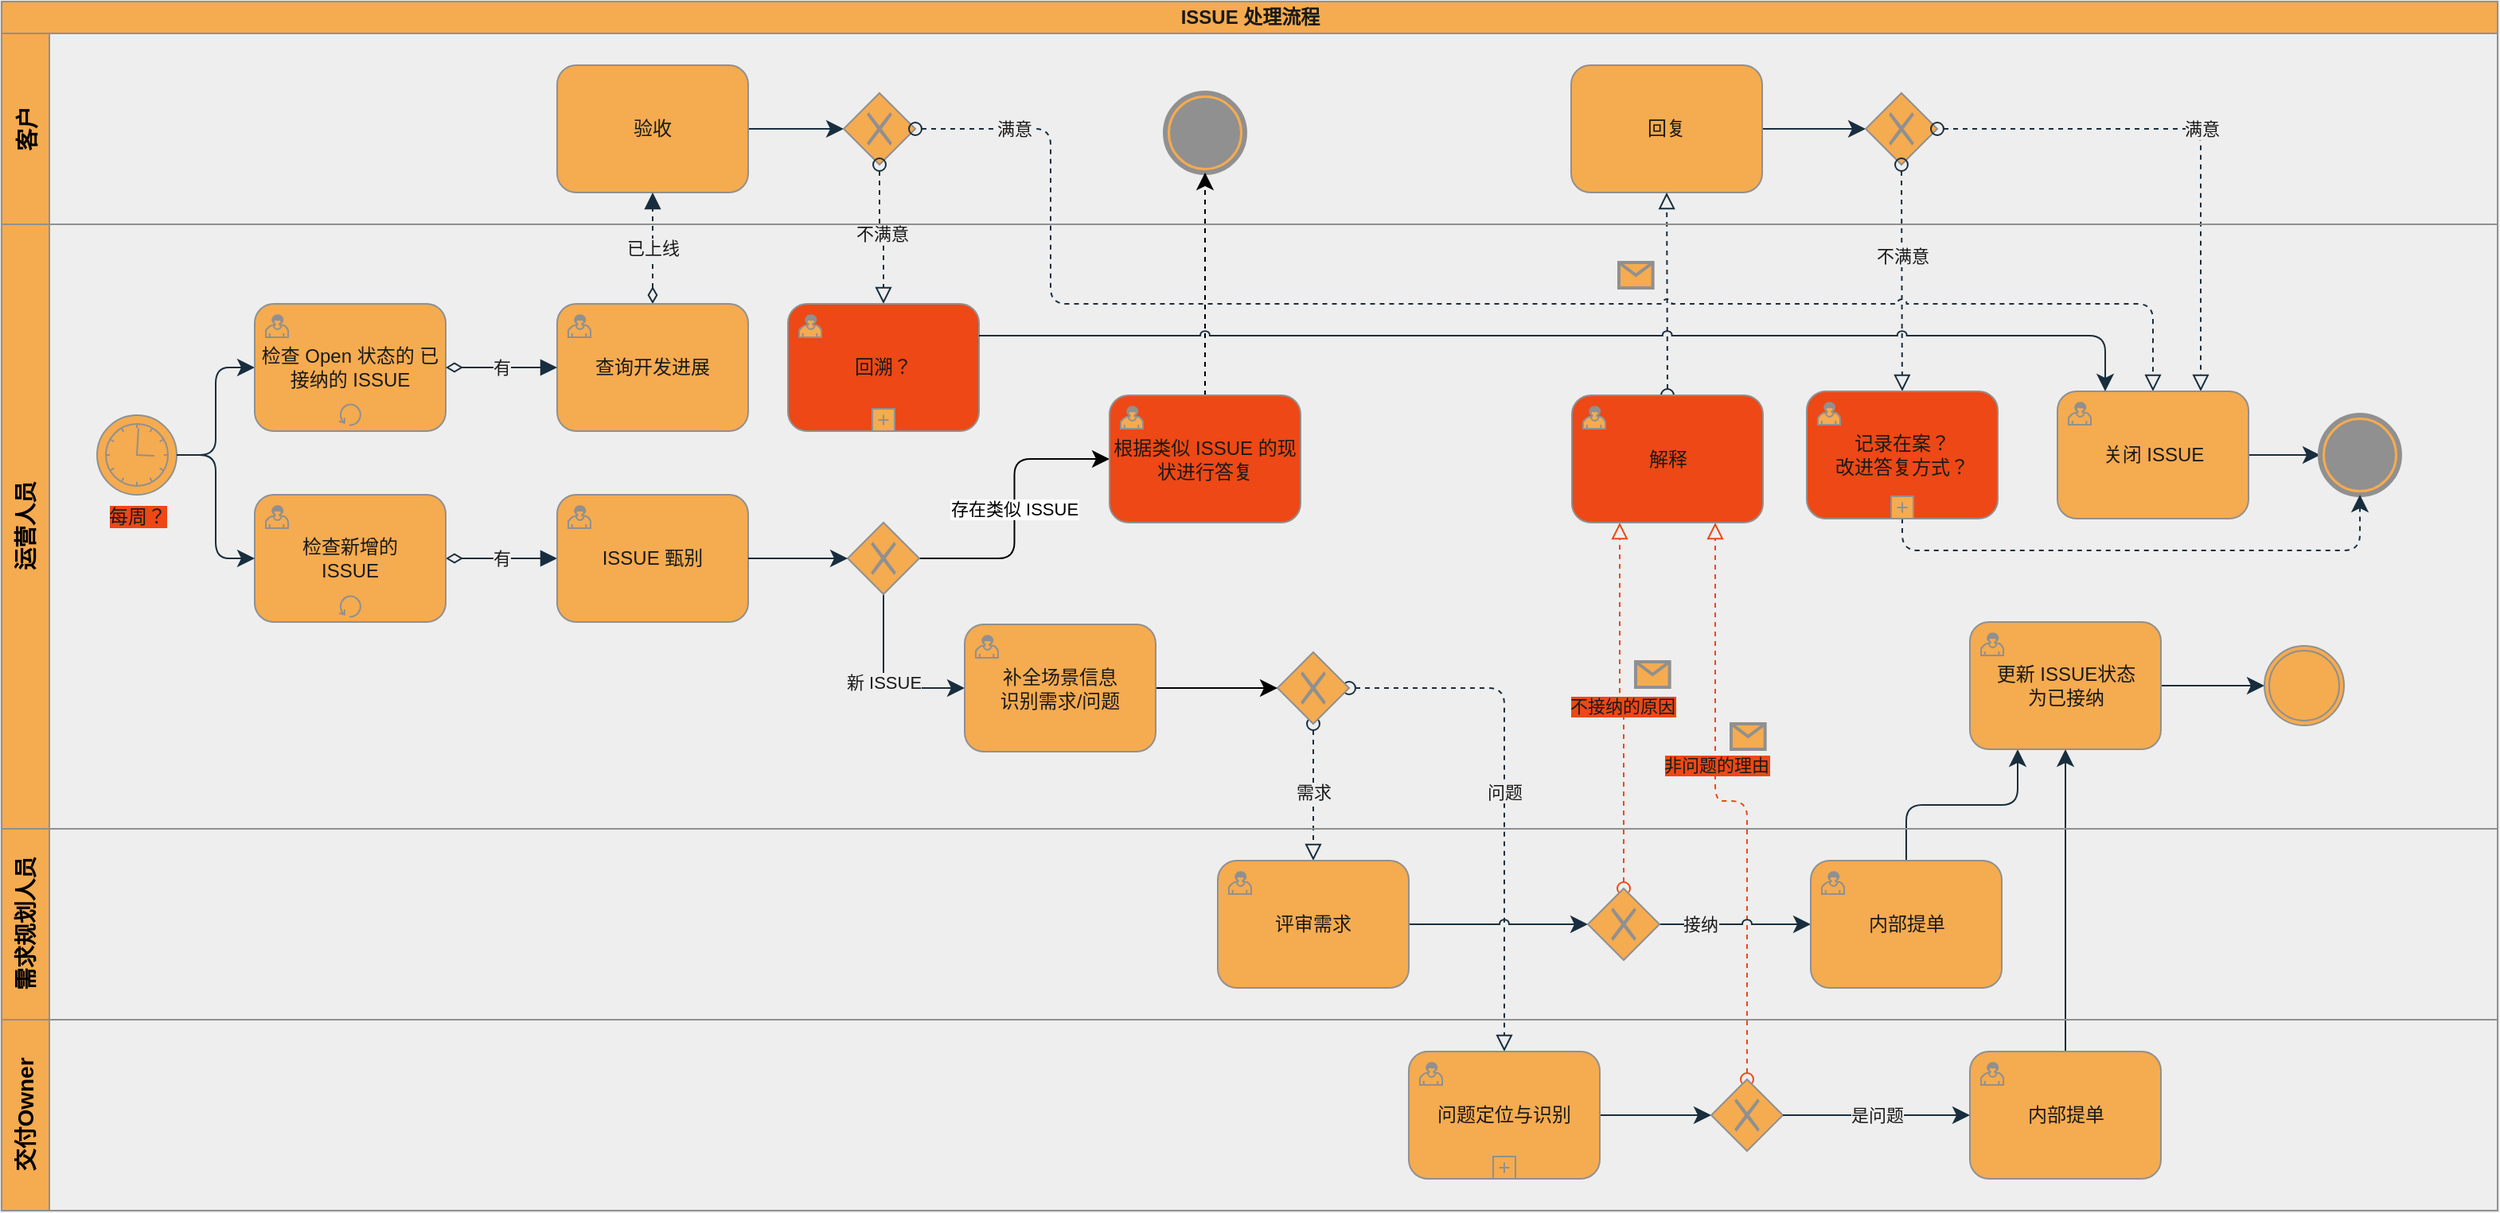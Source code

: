 <mxfile version="14.6.3" type="github" pages="2">
  <diagram name="ISSUE 处理流程" id="2a216829-ef6e-dabb-86c1-c78162f3ba2b">
    <mxGraphModel dx="1671" dy="-326" grid="0" gridSize="10" guides="1" tooltips="1" connect="0" arrows="1" fold="1" page="0" pageScale="1" pageWidth="850" pageHeight="1100" background="#EEEEEE" math="0" shadow="0">
      <root>
        <mxCell id="0" />
        <mxCell id="1" parent="0" />
        <mxCell id="vUwZyT3lxK7mWfGsbB_e-20" value="ISSUE 处理流程" style="swimlane;html=1;childLayout=stackLayout;resizeParent=1;resizeParentMax=0;horizontal=1;startSize=20;horizontalStack=0;fillColor=#F5AB50;strokeColor=#909090;fontColor=#1A1A1A;" vertex="1" parent="1">
          <mxGeometry x="27" y="1340" width="1568" height="760" as="geometry" />
        </mxCell>
        <mxCell id="vUwZyT3lxK7mWfGsbB_e-64" value="客户" style="swimlane;startSize=30;horizontal=0;fillColor=#F5AB50;strokeColor=#909090;fontSize=14;fontStyle=1" vertex="1" parent="vUwZyT3lxK7mWfGsbB_e-20">
          <mxGeometry y="20" width="1568" height="120" as="geometry" />
        </mxCell>
        <mxCell id="vUwZyT3lxK7mWfGsbB_e-69" style="edgeStyle=orthogonalEdgeStyle;rounded=1;orthogonalLoop=1;jettySize=auto;html=1;entryX=0;entryY=0.5;entryDx=0;entryDy=0;jumpStyle=arc;endSize=8;startSize=8;labelBackgroundColor=#EEEEEE;strokeColor=#182E3E;fontColor=#1A1A1A;" edge="1" parent="vUwZyT3lxK7mWfGsbB_e-64" source="vUwZyT3lxK7mWfGsbB_e-65" target="vUwZyT3lxK7mWfGsbB_e-68">
          <mxGeometry relative="1" as="geometry" />
        </mxCell>
        <mxCell id="vUwZyT3lxK7mWfGsbB_e-65" value="回复" style="shape=ext;rounded=1;html=1;whiteSpace=wrap;fillColor=#F5AB50;strokeColor=#909090;fontColor=#1A1A1A;" vertex="1" parent="vUwZyT3lxK7mWfGsbB_e-64">
          <mxGeometry x="986" y="20" width="120" height="80" as="geometry" />
        </mxCell>
        <mxCell id="vUwZyT3lxK7mWfGsbB_e-68" value="" style="shape=mxgraph.bpmn.shape;html=1;verticalLabelPosition=bottom;verticalAlign=top;align=center;perimeter=rhombusPerimeter;background=gateway;outlineConnect=0;outline=none;symbol=exclusiveGw;fontFamily=Helvetica;fontSize=12;fontColor=#1A1A1A;strokeColor=#909090;fillColor=#F5AB50;labelBackgroundColor=#EEEEEE;" vertex="1" parent="vUwZyT3lxK7mWfGsbB_e-64">
          <mxGeometry x="1171" y="37.5" width="45" height="45" as="geometry" />
        </mxCell>
        <mxCell id="vUwZyT3lxK7mWfGsbB_e-140" style="edgeStyle=orthogonalEdgeStyle;rounded=1;jumpStyle=arc;orthogonalLoop=1;jettySize=auto;html=1;entryX=0;entryY=0.5;entryDx=0;entryDy=0;startArrow=none;startFill=0;startSize=8;endSize=8;labelBackgroundColor=#EEEEEE;strokeColor=#182E3E;fontColor=#1A1A1A;" edge="1" parent="vUwZyT3lxK7mWfGsbB_e-64" source="vUwZyT3lxK7mWfGsbB_e-93" target="vUwZyT3lxK7mWfGsbB_e-139">
          <mxGeometry relative="1" as="geometry" />
        </mxCell>
        <mxCell id="vUwZyT3lxK7mWfGsbB_e-93" value="验收" style="shape=ext;rounded=1;html=1;whiteSpace=wrap;fillColor=#F5AB50;strokeColor=#909090;fontColor=#1A1A1A;" vertex="1" parent="vUwZyT3lxK7mWfGsbB_e-64">
          <mxGeometry x="349" y="20" width="120" height="80" as="geometry" />
        </mxCell>
        <mxCell id="vUwZyT3lxK7mWfGsbB_e-139" value="" style="shape=mxgraph.bpmn.shape;html=1;verticalLabelPosition=bottom;verticalAlign=top;align=center;perimeter=rhombusPerimeter;background=gateway;outlineConnect=0;outline=none;symbol=exclusiveGw;fontFamily=Helvetica;fontSize=12;fontColor=#1A1A1A;strokeColor=#909090;fillColor=#F5AB50;labelBackgroundColor=#EEEEEE;" vertex="1" parent="vUwZyT3lxK7mWfGsbB_e-64">
          <mxGeometry x="529" y="37.5" width="45" height="45" as="geometry" />
        </mxCell>
        <mxCell id="ytb63_vas8KU5jVieyob-8" value="" style="shape=mxgraph.bpmn.shape;html=1;verticalLabelPosition=bottom;verticalAlign=top;align=center;perimeter=ellipsePerimeter;outlineConnect=0;outline=end;symbol=terminate;labelBackgroundColor=#EEEEEE;fillColor=#F5AB50;strokeColor=#909090;fontColor=#1A1A1A;" vertex="1" parent="vUwZyT3lxK7mWfGsbB_e-64">
          <mxGeometry x="731" y="37.5" width="50" height="50" as="geometry" />
        </mxCell>
        <mxCell id="vUwZyT3lxK7mWfGsbB_e-55" value="&lt;div&gt;非问题的理由&lt;br&gt;&lt;/div&gt;" style="startArrow=oval;startFill=0;startSize=8;endArrow=block;endFill=0;endSize=8;dashed=1;html=1;fontFamily=Helvetica;fontSize=11;fontColor=#1A1A1A;align=center;edgeStyle=orthogonalEdgeStyle;jumpStyle=arc;entryX=0.75;entryY=1;entryDx=0;entryDy=0;rounded=1;labelBackgroundColor=#ED4815;strokeColor=#ED4815;" edge="1" parent="vUwZyT3lxK7mWfGsbB_e-20" source="vUwZyT3lxK7mWfGsbB_e-49" target="vUwZyT3lxK7mWfGsbB_e-52">
          <mxGeometry x="0.176" relative="1" as="geometry">
            <mxPoint as="offset" />
          </mxGeometry>
        </mxCell>
        <mxCell id="vUwZyT3lxK7mWfGsbB_e-66" style="startArrow=oval;startFill=0;startSize=8;endArrow=block;endFill=0;endSize=8;dashed=1;html=1;fontFamily=Helvetica;fontSize=11;fontColor=#1A1A1A;align=center;strokeColor=#182E3E;edgeStyle=orthogonalEdgeStyle;jumpStyle=arc;rounded=1;labelBackgroundColor=#EEEEEE;" edge="1" parent="vUwZyT3lxK7mWfGsbB_e-20" source="vUwZyT3lxK7mWfGsbB_e-52" target="vUwZyT3lxK7mWfGsbB_e-65">
          <mxGeometry relative="1" as="geometry" />
        </mxCell>
        <mxCell id="vUwZyT3lxK7mWfGsbB_e-70" value="满意" style="edgeStyle=orthogonalEdgeStyle;rounded=1;orthogonalLoop=1;jettySize=auto;html=1;dashed=1;endFill=0;endArrow=block;endSize=8;startFill=0;startArrow=oval;startSize=8;jumpStyle=arc;entryX=0.75;entryY=0;entryDx=0;entryDy=0;labelBackgroundColor=#EEEEEE;strokeColor=#182E3E;fontColor=#1A1A1A;" edge="1" parent="vUwZyT3lxK7mWfGsbB_e-20" source="vUwZyT3lxK7mWfGsbB_e-68" target="vUwZyT3lxK7mWfGsbB_e-60">
          <mxGeometry relative="1" as="geometry" />
        </mxCell>
        <mxCell id="vUwZyT3lxK7mWfGsbB_e-73" value="不满意" style="edgeStyle=orthogonalEdgeStyle;rounded=1;orthogonalLoop=1;jettySize=auto;html=1;dashed=1;endFill=0;endArrow=block;endSize=8;startFill=0;startArrow=oval;startSize=8;exitX=0.5;exitY=1;exitDx=0;exitDy=0;jumpStyle=arc;labelBackgroundColor=#EEEEEE;strokeColor=#182E3E;fontColor=#1A1A1A;" edge="1" parent="vUwZyT3lxK7mWfGsbB_e-20" source="vUwZyT3lxK7mWfGsbB_e-68" target="vUwZyT3lxK7mWfGsbB_e-77">
          <mxGeometry x="-0.193" relative="1" as="geometry">
            <mxPoint x="1065" y="245" as="targetPoint" />
            <mxPoint as="offset" />
          </mxGeometry>
        </mxCell>
        <mxCell id="vUwZyT3lxK7mWfGsbB_e-119" value="&lt;div&gt;不接纳的原因&lt;br&gt;&lt;/div&gt;" style="edgeStyle=orthogonalEdgeStyle;rounded=1;jumpStyle=arc;orthogonalLoop=1;jettySize=auto;html=1;startArrow=oval;startFill=0;dashed=1;endFill=0;endArrow=block;endSize=8;startSize=8;entryX=0.25;entryY=1;entryDx=0;entryDy=0;labelBackgroundColor=#ED4815;fontColor=#1A1A1A;strokeColor=#ED4815;" edge="1" parent="vUwZyT3lxK7mWfGsbB_e-20" source="vUwZyT3lxK7mWfGsbB_e-113" target="vUwZyT3lxK7mWfGsbB_e-52">
          <mxGeometry relative="1" as="geometry" />
        </mxCell>
        <mxCell id="vUwZyT3lxK7mWfGsbB_e-127" value="已上线" style="edgeStyle=orthogonalEdgeStyle;rounded=1;jumpStyle=arc;orthogonalLoop=1;jettySize=auto;html=1;startArrow=diamondThin;startFill=0;startSize=8;endSize=8;endFill=1;endArrow=block;dashed=1;labelBackgroundColor=#EEEEEE;strokeColor=#182E3E;fontColor=#1A1A1A;" edge="1" parent="vUwZyT3lxK7mWfGsbB_e-20" source="vUwZyT3lxK7mWfGsbB_e-125" target="vUwZyT3lxK7mWfGsbB_e-93">
          <mxGeometry relative="1" as="geometry" />
        </mxCell>
        <mxCell id="vUwZyT3lxK7mWfGsbB_e-141" value="满意" style="edgeStyle=orthogonalEdgeStyle;rounded=1;jumpStyle=arc;orthogonalLoop=1;jettySize=auto;html=1;entryX=0.5;entryY=0;entryDx=0;entryDy=0;startArrow=oval;startFill=0;startSize=8;endSize=8;dashed=1;endFill=0;endArrow=block;exitX=1;exitY=0.5;exitDx=0;exitDy=0;labelBackgroundColor=#EEEEEE;strokeColor=#182E3E;fontColor=#1A1A1A;" edge="1" parent="vUwZyT3lxK7mWfGsbB_e-20" source="vUwZyT3lxK7mWfGsbB_e-139" target="vUwZyT3lxK7mWfGsbB_e-60">
          <mxGeometry x="-0.87" relative="1" as="geometry">
            <Array as="points">
              <mxPoint x="659" y="80" />
              <mxPoint x="659" y="190" />
              <mxPoint x="1352" y="190" />
            </Array>
            <mxPoint as="offset" />
          </mxGeometry>
        </mxCell>
        <mxCell id="vUwZyT3lxK7mWfGsbB_e-145" value="不满意" style="edgeStyle=orthogonalEdgeStyle;rounded=1;jumpStyle=arc;orthogonalLoop=1;jettySize=auto;html=1;entryX=0.5;entryY=0;entryDx=0;entryDy=0;startArrow=oval;startFill=0;startSize=8;endSize=8;dashed=1;endFill=0;endArrow=block;labelBackgroundColor=#EEEEEE;strokeColor=#182E3E;fontColor=#1A1A1A;" edge="1" parent="vUwZyT3lxK7mWfGsbB_e-20" source="vUwZyT3lxK7mWfGsbB_e-139" target="vUwZyT3lxK7mWfGsbB_e-142">
          <mxGeometry relative="1" as="geometry" />
        </mxCell>
        <mxCell id="ytb63_vas8KU5jVieyob-9" style="edgeStyle=orthogonalEdgeStyle;curved=0;rounded=1;sketch=0;orthogonalLoop=1;jettySize=auto;html=1;dashed=1;endSize=8;startSize=8;" edge="1" parent="vUwZyT3lxK7mWfGsbB_e-20" source="ytb63_vas8KU5jVieyob-5" target="ytb63_vas8KU5jVieyob-8">
          <mxGeometry relative="1" as="geometry" />
        </mxCell>
        <mxCell id="vUwZyT3lxK7mWfGsbB_e-83" style="edgeStyle=orthogonalEdgeStyle;rounded=1;orthogonalLoop=1;jettySize=auto;html=1;jumpStyle=arc;endSize=8;startSize=8;labelBackgroundColor=#EEEEEE;strokeColor=#182E3E;fontColor=#1A1A1A;" edge="1" parent="vUwZyT3lxK7mWfGsbB_e-20" source="vUwZyT3lxK7mWfGsbB_e-56" target="vUwZyT3lxK7mWfGsbB_e-81">
          <mxGeometry relative="1" as="geometry" />
        </mxCell>
        <mxCell id="vUwZyT3lxK7mWfGsbB_e-124" style="edgeStyle=orthogonalEdgeStyle;rounded=1;jumpStyle=arc;orthogonalLoop=1;jettySize=auto;html=1;startArrow=none;startFill=0;endSize=8;startSize=8;entryX=0.25;entryY=1;entryDx=0;entryDy=0;labelBackgroundColor=#EEEEEE;strokeColor=#182E3E;fontColor=#1A1A1A;" edge="1" parent="vUwZyT3lxK7mWfGsbB_e-20" source="vUwZyT3lxK7mWfGsbB_e-120" target="vUwZyT3lxK7mWfGsbB_e-81">
          <mxGeometry relative="1" as="geometry" />
        </mxCell>
        <mxCell id="vUwZyT3lxK7mWfGsbB_e-44" value="需求" style="startArrow=oval;startFill=0;startSize=8;endArrow=block;endFill=0;endSize=8;dashed=1;html=1;fontFamily=Helvetica;fontSize=11;fontColor=#1A1A1A;align=center;strokeColor=#182E3E;edgeStyle=orthogonalEdgeStyle;jumpStyle=arc;rounded=1;labelBackgroundColor=#EEEEEE;entryX=0.5;entryY=0;entryDx=0;entryDy=0;" edge="1" parent="vUwZyT3lxK7mWfGsbB_e-20" source="vUwZyT3lxK7mWfGsbB_e-18" target="ytb63_vas8KU5jVieyob-14">
          <mxGeometry relative="1" as="geometry">
            <mxPoint x="800" y="540" as="targetPoint" />
          </mxGeometry>
        </mxCell>
        <mxCell id="vUwZyT3lxK7mWfGsbB_e-48" value="问题" style="startArrow=oval;startFill=0;startSize=8;endArrow=block;endFill=0;endSize=8;dashed=1;html=1;fontFamily=Helvetica;fontSize=11;fontColor=#1A1A1A;align=center;strokeColor=#182E3E;edgeStyle=orthogonalEdgeStyle;jumpStyle=arc;rounded=1;labelBackgroundColor=#EEEEEE;" edge="1" parent="vUwZyT3lxK7mWfGsbB_e-20" source="vUwZyT3lxK7mWfGsbB_e-18" target="vUwZyT3lxK7mWfGsbB_e-45">
          <mxGeometry relative="1" as="geometry" />
        </mxCell>
        <mxCell id="vUwZyT3lxK7mWfGsbB_e-21" value="运营人员" style="swimlane;html=1;startSize=30;horizontal=0;swimlaneFillColor=none;fillColor=#F5AB50;strokeColor=#909090;fontSize=14;fontStyle=1" vertex="1" parent="vUwZyT3lxK7mWfGsbB_e-20">
          <mxGeometry y="140" width="1568" height="380" as="geometry" />
        </mxCell>
        <mxCell id="vUwZyT3lxK7mWfGsbB_e-90" style="edgeStyle=orthogonalEdgeStyle;rounded=1;orthogonalLoop=1;jettySize=auto;html=1;entryX=0;entryY=0.5;entryDx=0;entryDy=0;jumpStyle=arc;endSize=8;startSize=8;labelBackgroundColor=#EEEEEE;strokeColor=#182E3E;fontColor=#1A1A1A;" edge="1" parent="vUwZyT3lxK7mWfGsbB_e-21" source="vUwZyT3lxK7mWfGsbB_e-1" target="vUwZyT3lxK7mWfGsbB_e-86">
          <mxGeometry relative="1" as="geometry" />
        </mxCell>
        <mxCell id="vUwZyT3lxK7mWfGsbB_e-1" value="每周？" style="shape=mxgraph.bpmn.shape;html=1;verticalLabelPosition=bottom;verticalAlign=top;align=center;perimeter=ellipsePerimeter;outlineConnect=0;outline=standard;symbol=timer;labelBackgroundColor=#ED4815;fillColor=#F5AB50;strokeColor=#909090;fontColor=#1A1A1A;" vertex="1" parent="vUwZyT3lxK7mWfGsbB_e-21">
          <mxGeometry x="60" y="120" width="50" height="50" as="geometry" />
        </mxCell>
        <mxCell id="vUwZyT3lxK7mWfGsbB_e-13" value="有" style="startArrow=diamondThin;startFill=0;startSize=8;endArrow=block;endFill=1;endSize=8;html=1;fontFamily=Helvetica;fontSize=11;fontColor=#1A1A1A;align=center;strokeColor=#182E3E;edgeStyle=orthogonalEdgeStyle;rounded=1;labelBackgroundColor=#EEEEEE;" edge="1" parent="vUwZyT3lxK7mWfGsbB_e-21" source="vUwZyT3lxK7mWfGsbB_e-32" target="vUwZyT3lxK7mWfGsbB_e-36">
          <mxGeometry relative="1" as="geometry">
            <mxPoint x="364" y="210" as="sourcePoint" />
            <mxPoint x="519" y="210" as="targetPoint" />
          </mxGeometry>
        </mxCell>
        <mxCell id="vUwZyT3lxK7mWfGsbB_e-18" value="" style="shape=mxgraph.bpmn.shape;html=1;verticalLabelPosition=bottom;verticalAlign=top;align=center;perimeter=rhombusPerimeter;background=gateway;outlineConnect=0;outline=none;symbol=exclusiveGw;fontFamily=Helvetica;fontSize=12;fontColor=#1A1A1A;strokeColor=#909090;fillColor=#F5AB50;labelBackgroundColor=#EEEEEE;" vertex="1" parent="vUwZyT3lxK7mWfGsbB_e-21">
          <mxGeometry x="801.5" y="269" width="45" height="45" as="geometry" />
        </mxCell>
        <mxCell id="vUwZyT3lxK7mWfGsbB_e-32" value="&lt;div&gt;检查新增的 &lt;br&gt;&lt;/div&gt;&lt;div&gt;ISSUE&lt;/div&gt;" style="html=1;whiteSpace=wrap;rounded=1;dropTarget=0;fillColor=#F5AB50;strokeColor=#909090;fontColor=#1A1A1A;" vertex="1" parent="vUwZyT3lxK7mWfGsbB_e-21">
          <mxGeometry x="159" y="170" width="120" height="80" as="geometry" />
        </mxCell>
        <mxCell id="vUwZyT3lxK7mWfGsbB_e-33" value="" style="html=1;shape=mxgraph.bpmn.user_task;outlineConnect=0;fillColor=#F5AB50;strokeColor=#909090;fontColor=#1A1A1A;" vertex="1" parent="vUwZyT3lxK7mWfGsbB_e-32">
          <mxGeometry width="14" height="14" relative="1" as="geometry">
            <mxPoint x="7" y="7" as="offset" />
          </mxGeometry>
        </mxCell>
        <mxCell id="vUwZyT3lxK7mWfGsbB_e-35" value="" style="edgeStyle=orthogonalEdgeStyle;rounded=1;orthogonalLoop=1;jettySize=auto;html=1;endArrow=classic;entryX=0;entryY=0.5;entryDx=0;entryDy=0;jumpStyle=arc;endSize=8;startSize=8;labelBackgroundColor=#EEEEEE;strokeColor=#182E3E;fontColor=#1A1A1A;" edge="1" parent="vUwZyT3lxK7mWfGsbB_e-21" source="vUwZyT3lxK7mWfGsbB_e-1" target="vUwZyT3lxK7mWfGsbB_e-32">
          <mxGeometry relative="1" as="geometry">
            <mxPoint x="59" y="1525" as="sourcePoint" />
            <mxPoint x="149" y="1525" as="targetPoint" />
          </mxGeometry>
        </mxCell>
        <mxCell id="vUwZyT3lxK7mWfGsbB_e-39" value="新 ISSUE" style="edgeStyle=orthogonalEdgeStyle;rounded=1;orthogonalLoop=1;jettySize=auto;html=1;entryX=0;entryY=0.5;entryDx=0;entryDy=0;jumpStyle=arc;endSize=8;startSize=8;labelBackgroundColor=#EEEEEE;strokeColor=#182E3E;fontColor=#1A1A1A;startArrow=none;exitX=0.5;exitY=1;exitDx=0;exitDy=0;" edge="1" parent="vUwZyT3lxK7mWfGsbB_e-21" source="ytb63_vas8KU5jVieyob-3" target="ytb63_vas8KU5jVieyob-10">
          <mxGeometry relative="1" as="geometry" />
        </mxCell>
        <mxCell id="vUwZyT3lxK7mWfGsbB_e-36" value="ISSUE 甄别" style="html=1;whiteSpace=wrap;rounded=1;dropTarget=0;fillColor=#F5AB50;strokeColor=#909090;fontColor=#1A1A1A;" vertex="1" parent="vUwZyT3lxK7mWfGsbB_e-21">
          <mxGeometry x="349" y="170" width="120" height="80" as="geometry" />
        </mxCell>
        <mxCell id="vUwZyT3lxK7mWfGsbB_e-37" value="" style="html=1;shape=mxgraph.bpmn.user_task;outlineConnect=0;fillColor=#F5AB50;strokeColor=#909090;fontColor=#1A1A1A;" vertex="1" parent="vUwZyT3lxK7mWfGsbB_e-36">
          <mxGeometry width="14" height="14" relative="1" as="geometry">
            <mxPoint x="7" y="7" as="offset" />
          </mxGeometry>
        </mxCell>
        <mxCell id="vUwZyT3lxK7mWfGsbB_e-52" value="解释" style="html=1;whiteSpace=wrap;rounded=1;dropTarget=0;fillColor=#ED4815;strokeColor=#909090;fontColor=#1A1A1A;" vertex="1" parent="vUwZyT3lxK7mWfGsbB_e-21">
          <mxGeometry x="986.5" y="107.5" width="120" height="80" as="geometry" />
        </mxCell>
        <mxCell id="vUwZyT3lxK7mWfGsbB_e-53" value="" style="html=1;shape=mxgraph.bpmn.user_task;outlineConnect=0;fillColor=#F5AB50;strokeColor=#909090;fontColor=#1A1A1A;" vertex="1" parent="vUwZyT3lxK7mWfGsbB_e-52">
          <mxGeometry width="14" height="14" relative="1" as="geometry">
            <mxPoint x="7" y="7" as="offset" />
          </mxGeometry>
        </mxCell>
        <mxCell id="vUwZyT3lxK7mWfGsbB_e-76" style="edgeStyle=orthogonalEdgeStyle;rounded=1;orthogonalLoop=1;jettySize=auto;html=1;jumpStyle=arc;endSize=8;startSize=8;labelBackgroundColor=#EEEEEE;strokeColor=#182E3E;fontColor=#1A1A1A;" edge="1" parent="vUwZyT3lxK7mWfGsbB_e-21" source="vUwZyT3lxK7mWfGsbB_e-60" target="vUwZyT3lxK7mWfGsbB_e-75">
          <mxGeometry relative="1" as="geometry" />
        </mxCell>
        <mxCell id="vUwZyT3lxK7mWfGsbB_e-60" value="关闭 ISSUE" style="html=1;whiteSpace=wrap;rounded=1;dropTarget=0;fillColor=#F5AB50;strokeColor=#909090;fontColor=#1A1A1A;" vertex="1" parent="vUwZyT3lxK7mWfGsbB_e-21">
          <mxGeometry x="1291.5" y="105" width="120" height="80" as="geometry" />
        </mxCell>
        <mxCell id="vUwZyT3lxK7mWfGsbB_e-61" value="" style="html=1;shape=mxgraph.bpmn.user_task;outlineConnect=0;fillColor=#F5AB50;strokeColor=#909090;fontColor=#1A1A1A;" vertex="1" parent="vUwZyT3lxK7mWfGsbB_e-60">
          <mxGeometry width="14" height="14" relative="1" as="geometry">
            <mxPoint x="7" y="7" as="offset" />
          </mxGeometry>
        </mxCell>
        <mxCell id="vUwZyT3lxK7mWfGsbB_e-75" value="" style="shape=mxgraph.bpmn.shape;html=1;verticalLabelPosition=bottom;verticalAlign=top;align=center;perimeter=ellipsePerimeter;outlineConnect=0;outline=end;symbol=terminate;labelBackgroundColor=#EEEEEE;fillColor=#F5AB50;strokeColor=#909090;fontColor=#1A1A1A;" vertex="1" parent="vUwZyT3lxK7mWfGsbB_e-21">
          <mxGeometry x="1456.5" y="120" width="50" height="50" as="geometry" />
        </mxCell>
        <mxCell id="vUwZyT3lxK7mWfGsbB_e-136" style="edgeStyle=orthogonalEdgeStyle;rounded=1;jumpStyle=arc;orthogonalLoop=1;jettySize=auto;html=1;dashed=1;startArrow=none;startFill=0;startSize=8;endSize=8;exitX=0.5;exitY=1;exitDx=0;exitDy=0;labelBackgroundColor=#EEEEEE;strokeColor=#182E3E;fontColor=#1A1A1A;entryX=0.5;entryY=1;entryDx=0;entryDy=0;" edge="1" parent="vUwZyT3lxK7mWfGsbB_e-21" source="vUwZyT3lxK7mWfGsbB_e-77" target="vUwZyT3lxK7mWfGsbB_e-75">
          <mxGeometry relative="1" as="geometry" />
        </mxCell>
        <mxCell id="vUwZyT3lxK7mWfGsbB_e-77" value="&lt;div&gt;记录在案？&lt;/div&gt;&lt;div&gt;改进答复方式？&lt;br&gt;&lt;/div&gt;" style="html=1;whiteSpace=wrap;rounded=1;dropTarget=0;strokeColor=#909090;fontColor=#1A1A1A;fillColor=#ED4815;" vertex="1" parent="vUwZyT3lxK7mWfGsbB_e-21">
          <mxGeometry x="1134" y="105" width="120" height="80" as="geometry" />
        </mxCell>
        <mxCell id="vUwZyT3lxK7mWfGsbB_e-78" value="" style="html=1;shape=mxgraph.bpmn.user_task;outlineConnect=0;fillColor=#F5AB50;strokeColor=#909090;fontColor=#1A1A1A;" vertex="1" parent="vUwZyT3lxK7mWfGsbB_e-77">
          <mxGeometry width="14" height="14" relative="1" as="geometry">
            <mxPoint x="7" y="7" as="offset" />
          </mxGeometry>
        </mxCell>
        <mxCell id="vUwZyT3lxK7mWfGsbB_e-79" value="" style="html=1;shape=plus;outlineConnect=0;fillColor=#F5AB50;strokeColor=#909090;fontColor=#1A1A1A;" vertex="1" parent="vUwZyT3lxK7mWfGsbB_e-77">
          <mxGeometry x="0.5" y="1" width="14" height="14" relative="1" as="geometry">
            <mxPoint x="-7" y="-14" as="offset" />
          </mxGeometry>
        </mxCell>
        <mxCell id="vUwZyT3lxK7mWfGsbB_e-138" style="edgeStyle=orthogonalEdgeStyle;rounded=1;jumpStyle=arc;orthogonalLoop=1;jettySize=auto;html=1;startArrow=none;startFill=0;startSize=8;endSize=8;labelBackgroundColor=#EEEEEE;strokeColor=#182E3E;fontColor=#1A1A1A;" edge="1" parent="vUwZyT3lxK7mWfGsbB_e-21" source="vUwZyT3lxK7mWfGsbB_e-81" target="vUwZyT3lxK7mWfGsbB_e-137">
          <mxGeometry relative="1" as="geometry" />
        </mxCell>
        <mxCell id="vUwZyT3lxK7mWfGsbB_e-81" value="&lt;div&gt;更新 ISSUE状态&lt;/div&gt;为已接纳" style="html=1;whiteSpace=wrap;rounded=1;dropTarget=0;fillColor=#F5AB50;strokeColor=#909090;fontColor=#1A1A1A;" vertex="1" parent="vUwZyT3lxK7mWfGsbB_e-21">
          <mxGeometry x="1236.5" y="250" width="120" height="80" as="geometry" />
        </mxCell>
        <mxCell id="vUwZyT3lxK7mWfGsbB_e-82" value="" style="html=1;shape=mxgraph.bpmn.user_task;outlineConnect=0;fillColor=#F5AB50;strokeColor=#909090;fontColor=#1A1A1A;" vertex="1" parent="vUwZyT3lxK7mWfGsbB_e-81">
          <mxGeometry width="14" height="14" relative="1" as="geometry">
            <mxPoint x="7" y="7" as="offset" />
          </mxGeometry>
        </mxCell>
        <mxCell id="vUwZyT3lxK7mWfGsbB_e-86" value="检查 Open 状态的 已接纳的 ISSUE" style="html=1;whiteSpace=wrap;rounded=1;dropTarget=0;fillColor=#F5AB50;strokeColor=#909090;fontColor=#1A1A1A;" vertex="1" parent="vUwZyT3lxK7mWfGsbB_e-21">
          <mxGeometry x="159" y="50" width="120" height="80" as="geometry" />
        </mxCell>
        <mxCell id="vUwZyT3lxK7mWfGsbB_e-87" value="" style="html=1;shape=mxgraph.bpmn.user_task;outlineConnect=0;fillColor=#F5AB50;strokeColor=#909090;fontColor=#1A1A1A;" vertex="1" parent="vUwZyT3lxK7mWfGsbB_e-86">
          <mxGeometry width="14" height="14" relative="1" as="geometry">
            <mxPoint x="7" y="7" as="offset" />
          </mxGeometry>
        </mxCell>
        <mxCell id="vUwZyT3lxK7mWfGsbB_e-104" value="" style="shape=mxgraph.bpmn.loop;html=1;outlineConnect=0;fillColor=#F5AB50;strokeColor=#909090;fontColor=#1A1A1A;" vertex="1" parent="vUwZyT3lxK7mWfGsbB_e-21">
          <mxGeometry x="212" y="112.5" width="14" height="14" as="geometry" />
        </mxCell>
        <mxCell id="vUwZyT3lxK7mWfGsbB_e-105" value="" style="shape=mxgraph.bpmn.loop;html=1;outlineConnect=0;fillColor=#F5AB50;strokeColor=#909090;fontColor=#1A1A1A;" vertex="1" parent="vUwZyT3lxK7mWfGsbB_e-21">
          <mxGeometry x="212" y="233" width="14" height="14" as="geometry" />
        </mxCell>
        <mxCell id="vUwZyT3lxK7mWfGsbB_e-125" value="查询开发进展" style="html=1;whiteSpace=wrap;rounded=1;dropTarget=0;fillColor=#F5AB50;strokeColor=#909090;fontColor=#1A1A1A;" vertex="1" parent="vUwZyT3lxK7mWfGsbB_e-21">
          <mxGeometry x="349" y="50" width="120" height="80" as="geometry" />
        </mxCell>
        <mxCell id="vUwZyT3lxK7mWfGsbB_e-126" value="" style="html=1;shape=mxgraph.bpmn.user_task;outlineConnect=0;fillColor=#F5AB50;strokeColor=#909090;fontColor=#1A1A1A;" vertex="1" parent="vUwZyT3lxK7mWfGsbB_e-125">
          <mxGeometry width="14" height="14" relative="1" as="geometry">
            <mxPoint x="7" y="7" as="offset" />
          </mxGeometry>
        </mxCell>
        <mxCell id="vUwZyT3lxK7mWfGsbB_e-112" value="有" style="startArrow=diamondThin;startFill=0;startSize=8;endArrow=block;endFill=1;endSize=8;html=1;exitX=1;exitY=0.5;exitDx=0;exitDy=0;edgeStyle=orthogonalEdgeStyle;rounded=1;labelBackgroundColor=#EEEEEE;strokeColor=#182E3E;fontColor=#1A1A1A;" edge="1" parent="vUwZyT3lxK7mWfGsbB_e-21" source="vUwZyT3lxK7mWfGsbB_e-86" target="vUwZyT3lxK7mWfGsbB_e-125">
          <mxGeometry width="100" relative="1" as="geometry">
            <mxPoint x="319" y="80" as="sourcePoint" />
            <mxPoint x="419" y="80" as="targetPoint" />
          </mxGeometry>
        </mxCell>
        <mxCell id="vUwZyT3lxK7mWfGsbB_e-133" value="" style="shape=message;whiteSpace=wrap;html=1;outlineConnect=0;fillColor=#F5AB50;strokeColor=#909090;strokeWidth=2;fontColor=#1A1A1A;" vertex="1" parent="vUwZyT3lxK7mWfGsbB_e-21">
          <mxGeometry x="1086.5" y="314" width="21.33" height="16" as="geometry" />
        </mxCell>
        <mxCell id="vUwZyT3lxK7mWfGsbB_e-135" value="" style="shape=message;whiteSpace=wrap;html=1;outlineConnect=0;fillColor=#F5AB50;strokeColor=#909090;strokeWidth=2;fontColor=#1A1A1A;" vertex="1" parent="vUwZyT3lxK7mWfGsbB_e-21">
          <mxGeometry x="1026.5" y="275" width="21.33" height="16" as="geometry" />
        </mxCell>
        <mxCell id="vUwZyT3lxK7mWfGsbB_e-137" value="" style="shape=mxgraph.bpmn.shape;html=1;verticalLabelPosition=bottom;verticalAlign=top;align=center;perimeter=ellipsePerimeter;outlineConnect=0;outline=throwing;symbol=general;fillColor=#F5AB50;labelBackgroundColor=#EEEEEE;strokeColor=#909090;fontColor=#1A1A1A;" vertex="1" parent="vUwZyT3lxK7mWfGsbB_e-21">
          <mxGeometry x="1421.5" y="265" width="50" height="50" as="geometry" />
        </mxCell>
        <mxCell id="vUwZyT3lxK7mWfGsbB_e-142" value="回溯？" style="html=1;whiteSpace=wrap;rounded=1;dropTarget=0;strokeColor=#909090;fontColor=#1A1A1A;fillColor=#ED4815;" vertex="1" parent="vUwZyT3lxK7mWfGsbB_e-21">
          <mxGeometry x="494" y="50" width="120" height="80" as="geometry" />
        </mxCell>
        <mxCell id="vUwZyT3lxK7mWfGsbB_e-143" value="" style="html=1;shape=mxgraph.bpmn.user_task;outlineConnect=0;fillColor=#F5AB50;strokeColor=#909090;fontColor=#1A1A1A;" vertex="1" parent="vUwZyT3lxK7mWfGsbB_e-142">
          <mxGeometry width="14" height="14" relative="1" as="geometry">
            <mxPoint x="7" y="7" as="offset" />
          </mxGeometry>
        </mxCell>
        <mxCell id="vUwZyT3lxK7mWfGsbB_e-144" value="" style="html=1;shape=plus;outlineConnect=0;fillColor=#F5AB50;strokeColor=#909090;fontColor=#1A1A1A;" vertex="1" parent="vUwZyT3lxK7mWfGsbB_e-142">
          <mxGeometry x="0.5" y="1" width="14" height="14" relative="1" as="geometry">
            <mxPoint x="-7" y="-14" as="offset" />
          </mxGeometry>
        </mxCell>
        <mxCell id="vUwZyT3lxK7mWfGsbB_e-146" style="edgeStyle=orthogonalEdgeStyle;rounded=1;jumpStyle=arc;orthogonalLoop=1;jettySize=auto;html=1;startArrow=none;startFill=0;startSize=8;endSize=8;entryX=0.25;entryY=0;entryDx=0;entryDy=0;exitX=1;exitY=0.25;exitDx=0;exitDy=0;labelBackgroundColor=#EEEEEE;strokeColor=#182E3E;fontColor=#1A1A1A;" edge="1" parent="vUwZyT3lxK7mWfGsbB_e-21" source="vUwZyT3lxK7mWfGsbB_e-142" target="vUwZyT3lxK7mWfGsbB_e-60">
          <mxGeometry relative="1" as="geometry">
            <mxPoint x="1069" y="100" as="targetPoint" />
          </mxGeometry>
        </mxCell>
        <mxCell id="ytb63_vas8KU5jVieyob-7" value="存在类似 ISSUE" style="edgeStyle=orthogonalEdgeStyle;curved=0;rounded=1;sketch=0;orthogonalLoop=1;jettySize=auto;html=1;entryX=0;entryY=0.5;entryDx=0;entryDy=0;endSize=8;startSize=8;" edge="1" parent="vUwZyT3lxK7mWfGsbB_e-21" source="ytb63_vas8KU5jVieyob-3" target="ytb63_vas8KU5jVieyob-5">
          <mxGeometry relative="1" as="geometry" />
        </mxCell>
        <mxCell id="ytb63_vas8KU5jVieyob-3" value="" style="shape=mxgraph.bpmn.shape;html=1;verticalLabelPosition=bottom;verticalAlign=top;align=center;perimeter=rhombusPerimeter;background=gateway;outlineConnect=0;outline=none;symbol=exclusiveGw;fontFamily=Helvetica;fontSize=12;fontColor=#1A1A1A;strokeColor=#909090;fillColor=#F5AB50;labelBackgroundColor=#EEEEEE;" vertex="1" parent="vUwZyT3lxK7mWfGsbB_e-21">
          <mxGeometry x="531.5" y="187.5" width="45" height="45" as="geometry" />
        </mxCell>
        <mxCell id="ytb63_vas8KU5jVieyob-4" value="" style="edgeStyle=orthogonalEdgeStyle;rounded=1;orthogonalLoop=1;jettySize=auto;html=1;entryX=0;entryY=0.5;entryDx=0;entryDy=0;jumpStyle=arc;endSize=8;startSize=8;labelBackgroundColor=#EEEEEE;strokeColor=#182E3E;fontColor=#1A1A1A;endArrow=classic;" edge="1" parent="vUwZyT3lxK7mWfGsbB_e-21" source="vUwZyT3lxK7mWfGsbB_e-36" target="ytb63_vas8KU5jVieyob-3">
          <mxGeometry relative="1" as="geometry">
            <mxPoint x="509" y="1690.0" as="sourcePoint" />
            <mxPoint x="682.5" y="1690.0" as="targetPoint" />
          </mxGeometry>
        </mxCell>
        <mxCell id="ytb63_vas8KU5jVieyob-5" value="&lt;div&gt;根据类似 ISSUE 的现状进行答复&lt;/div&gt;" style="html=1;whiteSpace=wrap;rounded=1;dropTarget=0;fillColor=#ED4815;strokeColor=#909090;fontColor=#1A1A1A;" vertex="1" parent="vUwZyT3lxK7mWfGsbB_e-21">
          <mxGeometry x="696" y="107.5" width="120" height="80" as="geometry" />
        </mxCell>
        <mxCell id="ytb63_vas8KU5jVieyob-6" value="" style="html=1;shape=mxgraph.bpmn.user_task;outlineConnect=0;fillColor=#F5AB50;strokeColor=#909090;fontColor=#1A1A1A;" vertex="1" parent="ytb63_vas8KU5jVieyob-5">
          <mxGeometry width="14" height="14" relative="1" as="geometry">
            <mxPoint x="7" y="7" as="offset" />
          </mxGeometry>
        </mxCell>
        <mxCell id="ytb63_vas8KU5jVieyob-12" style="edgeStyle=orthogonalEdgeStyle;curved=0;rounded=1;sketch=0;orthogonalLoop=1;jettySize=auto;html=1;entryX=0;entryY=0.5;entryDx=0;entryDy=0;endSize=8;startSize=8;" edge="1" parent="vUwZyT3lxK7mWfGsbB_e-21" source="ytb63_vas8KU5jVieyob-10" target="vUwZyT3lxK7mWfGsbB_e-18">
          <mxGeometry relative="1" as="geometry" />
        </mxCell>
        <mxCell id="ytb63_vas8KU5jVieyob-10" value="&lt;div&gt;补全场景信息&lt;/div&gt;&lt;div&gt;识别需求/问题&lt;br&gt;&lt;/div&gt;" style="html=1;whiteSpace=wrap;rounded=1;dropTarget=0;fillColor=#F5AB50;strokeColor=#909090;fontColor=#1A1A1A;" vertex="1" parent="vUwZyT3lxK7mWfGsbB_e-21">
          <mxGeometry x="605" y="251.5" width="120" height="80" as="geometry" />
        </mxCell>
        <mxCell id="ytb63_vas8KU5jVieyob-11" value="" style="html=1;shape=mxgraph.bpmn.user_task;outlineConnect=0;fillColor=#F5AB50;strokeColor=#909090;fontColor=#1A1A1A;" vertex="1" parent="ytb63_vas8KU5jVieyob-10">
          <mxGeometry width="14" height="14" relative="1" as="geometry">
            <mxPoint x="7" y="7" as="offset" />
          </mxGeometry>
        </mxCell>
        <mxCell id="ytb63_vas8KU5jVieyob-17" value="" style="shape=message;whiteSpace=wrap;html=1;outlineConnect=0;fillColor=#F5AB50;strokeColor=#909090;strokeWidth=2;fontColor=#1A1A1A;" vertex="1" parent="vUwZyT3lxK7mWfGsbB_e-21">
          <mxGeometry x="1016" y="24" width="21.33" height="16" as="geometry" />
        </mxCell>
        <mxCell id="vUwZyT3lxK7mWfGsbB_e-22" value="需求规划人员" style="swimlane;html=1;startSize=30;horizontal=0;fillColor=#F5AB50;strokeColor=#909090;fontSize=14;fontStyle=1" vertex="1" parent="vUwZyT3lxK7mWfGsbB_e-20">
          <mxGeometry y="520" width="1568" height="120" as="geometry" />
        </mxCell>
        <mxCell id="vUwZyT3lxK7mWfGsbB_e-114" style="edgeStyle=orthogonalEdgeStyle;rounded=1;jumpStyle=arc;orthogonalLoop=1;jettySize=auto;html=1;entryX=0;entryY=0.5;entryDx=0;entryDy=0;endSize=8;startSize=8;labelBackgroundColor=#EEEEEE;strokeColor=#182E3E;fontColor=#1A1A1A;exitX=1;exitY=0.5;exitDx=0;exitDy=0;" edge="1" parent="vUwZyT3lxK7mWfGsbB_e-22" source="ytb63_vas8KU5jVieyob-14" target="vUwZyT3lxK7mWfGsbB_e-113">
          <mxGeometry relative="1" as="geometry">
            <mxPoint x="860" y="60" as="sourcePoint" />
          </mxGeometry>
        </mxCell>
        <mxCell id="vUwZyT3lxK7mWfGsbB_e-123" value="接纳" style="edgeStyle=orthogonalEdgeStyle;rounded=1;jumpStyle=arc;orthogonalLoop=1;jettySize=auto;html=1;startArrow=none;startFill=0;endSize=8;startSize=8;labelBackgroundColor=#EEEEEE;strokeColor=#182E3E;fontColor=#1A1A1A;" edge="1" parent="vUwZyT3lxK7mWfGsbB_e-22" source="vUwZyT3lxK7mWfGsbB_e-113" target="vUwZyT3lxK7mWfGsbB_e-120">
          <mxGeometry x="-0.474" relative="1" as="geometry">
            <mxPoint as="offset" />
          </mxGeometry>
        </mxCell>
        <mxCell id="vUwZyT3lxK7mWfGsbB_e-113" value="" style="shape=mxgraph.bpmn.shape;html=1;verticalLabelPosition=bottom;verticalAlign=top;align=center;perimeter=rhombusPerimeter;background=gateway;outlineConnect=0;outline=none;symbol=exclusiveGw;fontFamily=Helvetica;fontSize=12;fontColor=#1A1A1A;strokeColor=#909090;fillColor=#F5AB50;labelBackgroundColor=#EEEEEE;" vertex="1" parent="vUwZyT3lxK7mWfGsbB_e-22">
          <mxGeometry x="996.5" y="37.5" width="45" height="45" as="geometry" />
        </mxCell>
        <mxCell id="vUwZyT3lxK7mWfGsbB_e-120" value="内部提单" style="html=1;whiteSpace=wrap;rounded=1;dropTarget=0;fillColor=#F5AB50;strokeColor=#909090;fontColor=#1A1A1A;" vertex="1" parent="vUwZyT3lxK7mWfGsbB_e-22">
          <mxGeometry x="1136.5" y="20" width="120" height="80" as="geometry" />
        </mxCell>
        <mxCell id="vUwZyT3lxK7mWfGsbB_e-121" value="" style="html=1;shape=mxgraph.bpmn.user_task;outlineConnect=0;fillColor=#F5AB50;strokeColor=#909090;fontColor=#1A1A1A;" vertex="1" parent="vUwZyT3lxK7mWfGsbB_e-120">
          <mxGeometry width="14" height="14" relative="1" as="geometry">
            <mxPoint x="7" y="7" as="offset" />
          </mxGeometry>
        </mxCell>
        <mxCell id="ytb63_vas8KU5jVieyob-14" value="评审需求" style="html=1;whiteSpace=wrap;rounded=1;dropTarget=0;fillColor=#F5AB50;strokeColor=#909090;fontColor=#1A1A1A;" vertex="1" parent="vUwZyT3lxK7mWfGsbB_e-22">
          <mxGeometry x="764" y="20" width="120" height="80" as="geometry" />
        </mxCell>
        <mxCell id="ytb63_vas8KU5jVieyob-15" value="" style="html=1;shape=mxgraph.bpmn.user_task;outlineConnect=0;fillColor=#F5AB50;strokeColor=#909090;fontColor=#1A1A1A;" vertex="1" parent="ytb63_vas8KU5jVieyob-14">
          <mxGeometry width="14" height="14" relative="1" as="geometry">
            <mxPoint x="7" y="7" as="offset" />
          </mxGeometry>
        </mxCell>
        <mxCell id="vUwZyT3lxK7mWfGsbB_e-23" value="交付Owner" style="swimlane;html=1;startSize=30;horizontal=0;fillColor=#F5AB50;strokeColor=#909090;fontSize=14;fontStyle=1" vertex="1" parent="vUwZyT3lxK7mWfGsbB_e-20">
          <mxGeometry y="640" width="1568" height="120" as="geometry" />
        </mxCell>
        <mxCell id="vUwZyT3lxK7mWfGsbB_e-50" style="edgeStyle=orthogonalEdgeStyle;rounded=1;orthogonalLoop=1;jettySize=auto;html=1;entryX=0;entryY=0.5;entryDx=0;entryDy=0;jumpStyle=arc;endSize=8;startSize=8;labelBackgroundColor=#EEEEEE;strokeColor=#182E3E;fontColor=#1A1A1A;" edge="1" parent="vUwZyT3lxK7mWfGsbB_e-23" source="vUwZyT3lxK7mWfGsbB_e-45" target="vUwZyT3lxK7mWfGsbB_e-49">
          <mxGeometry relative="1" as="geometry" />
        </mxCell>
        <mxCell id="vUwZyT3lxK7mWfGsbB_e-45" value="问题定位与识别" style="html=1;whiteSpace=wrap;rounded=1;dropTarget=0;fillColor=#F5AB50;strokeColor=#909090;fontColor=#1A1A1A;" vertex="1" parent="vUwZyT3lxK7mWfGsbB_e-23">
          <mxGeometry x="884" y="20" width="120" height="80" as="geometry" />
        </mxCell>
        <mxCell id="vUwZyT3lxK7mWfGsbB_e-46" value="" style="html=1;shape=mxgraph.bpmn.user_task;outlineConnect=0;fillColor=#F5AB50;strokeColor=#909090;fontColor=#1A1A1A;" vertex="1" parent="vUwZyT3lxK7mWfGsbB_e-45">
          <mxGeometry width="14" height="14" relative="1" as="geometry">
            <mxPoint x="7" y="7" as="offset" />
          </mxGeometry>
        </mxCell>
        <mxCell id="vUwZyT3lxK7mWfGsbB_e-47" value="" style="html=1;shape=plus;outlineConnect=0;fillColor=#F5AB50;strokeColor=#909090;fontColor=#1A1A1A;" vertex="1" parent="vUwZyT3lxK7mWfGsbB_e-45">
          <mxGeometry x="0.5" y="1" width="14" height="14" relative="1" as="geometry">
            <mxPoint x="-7" y="-14" as="offset" />
          </mxGeometry>
        </mxCell>
        <mxCell id="vUwZyT3lxK7mWfGsbB_e-49" value="" style="shape=mxgraph.bpmn.shape;html=1;verticalLabelPosition=bottom;verticalAlign=top;align=center;perimeter=rhombusPerimeter;background=gateway;outlineConnect=0;outline=none;symbol=exclusiveGw;fontFamily=Helvetica;fontSize=12;fontColor=#1A1A1A;strokeColor=#909090;fillColor=#F5AB50;labelBackgroundColor=#EEEEEE;" vertex="1" parent="vUwZyT3lxK7mWfGsbB_e-23">
          <mxGeometry x="1074" y="37.5" width="45" height="45" as="geometry" />
        </mxCell>
        <mxCell id="vUwZyT3lxK7mWfGsbB_e-56" value="内部提单" style="html=1;whiteSpace=wrap;rounded=1;dropTarget=0;fillColor=#F5AB50;strokeColor=#909090;fontColor=#1A1A1A;" vertex="1" parent="vUwZyT3lxK7mWfGsbB_e-23">
          <mxGeometry x="1236.5" y="20" width="120" height="80" as="geometry" />
        </mxCell>
        <mxCell id="vUwZyT3lxK7mWfGsbB_e-57" value="" style="html=1;shape=mxgraph.bpmn.user_task;outlineConnect=0;fillColor=#F5AB50;strokeColor=#909090;fontColor=#1A1A1A;" vertex="1" parent="vUwZyT3lxK7mWfGsbB_e-56">
          <mxGeometry width="14" height="14" relative="1" as="geometry">
            <mxPoint x="7" y="7" as="offset" />
          </mxGeometry>
        </mxCell>
        <mxCell id="vUwZyT3lxK7mWfGsbB_e-59" value="是问题" style="edgeStyle=orthogonalEdgeStyle;rounded=1;orthogonalLoop=1;jettySize=auto;html=1;jumpStyle=arc;endSize=8;startSize=8;labelBackgroundColor=#EEEEEE;strokeColor=#182E3E;fontColor=#1A1A1A;" edge="1" parent="vUwZyT3lxK7mWfGsbB_e-23" source="vUwZyT3lxK7mWfGsbB_e-49" target="vUwZyT3lxK7mWfGsbB_e-56">
          <mxGeometry relative="1" as="geometry" />
        </mxCell>
      </root>
    </mxGraphModel>
  </diagram>
  <diagram id="isvO1FIFxhcvds61e3Ry" name="子流程-识别问题">
    <mxGraphModel dx="1420" dy="743" grid="1" gridSize="10" guides="1" tooltips="1" connect="1" arrows="1" fold="1" page="1" pageScale="1" pageWidth="1920" pageHeight="1200" math="0" shadow="0">
      <root>
        <mxCell id="vYLngZdXd_5-0TxPgjXs-0" />
        <mxCell id="vYLngZdXd_5-0TxPgjXs-1" parent="vYLngZdXd_5-0TxPgjXs-0" />
        <mxCell id="zG_kw-7Lytf_5431y11I-0" value="识别" style="shape=ext;rounded=1;html=1;whiteSpace=wrap;sketch=0;" vertex="1" parent="vYLngZdXd_5-0TxPgjXs-1">
          <mxGeometry x="200" y="120" width="120" height="80" as="geometry" />
        </mxCell>
        <mxCell id="V93Fb7uhMNCu7OtJrueE-1" style="edgeStyle=orthogonalEdgeStyle;curved=0;rounded=1;sketch=0;orthogonalLoop=1;jettySize=auto;html=1;startArrow=none;startFill=0;" edge="1" parent="vYLngZdXd_5-0TxPgjXs-1" source="V93Fb7uhMNCu7OtJrueE-0" target="zG_kw-7Lytf_5431y11I-0">
          <mxGeometry relative="1" as="geometry" />
        </mxCell>
        <mxCell id="V93Fb7uhMNCu7OtJrueE-0" value="" style="shape=mxgraph.bpmn.shape;html=1;verticalLabelPosition=bottom;verticalAlign=top;align=center;perimeter=ellipsePerimeter;outlineConnect=0;outline=standard;symbol=general;rounded=0;sketch=0;" vertex="1" parent="vYLngZdXd_5-0TxPgjXs-1">
          <mxGeometry x="90" y="135" width="50" height="50" as="geometry" />
        </mxCell>
      </root>
    </mxGraphModel>
  </diagram>
</mxfile>
